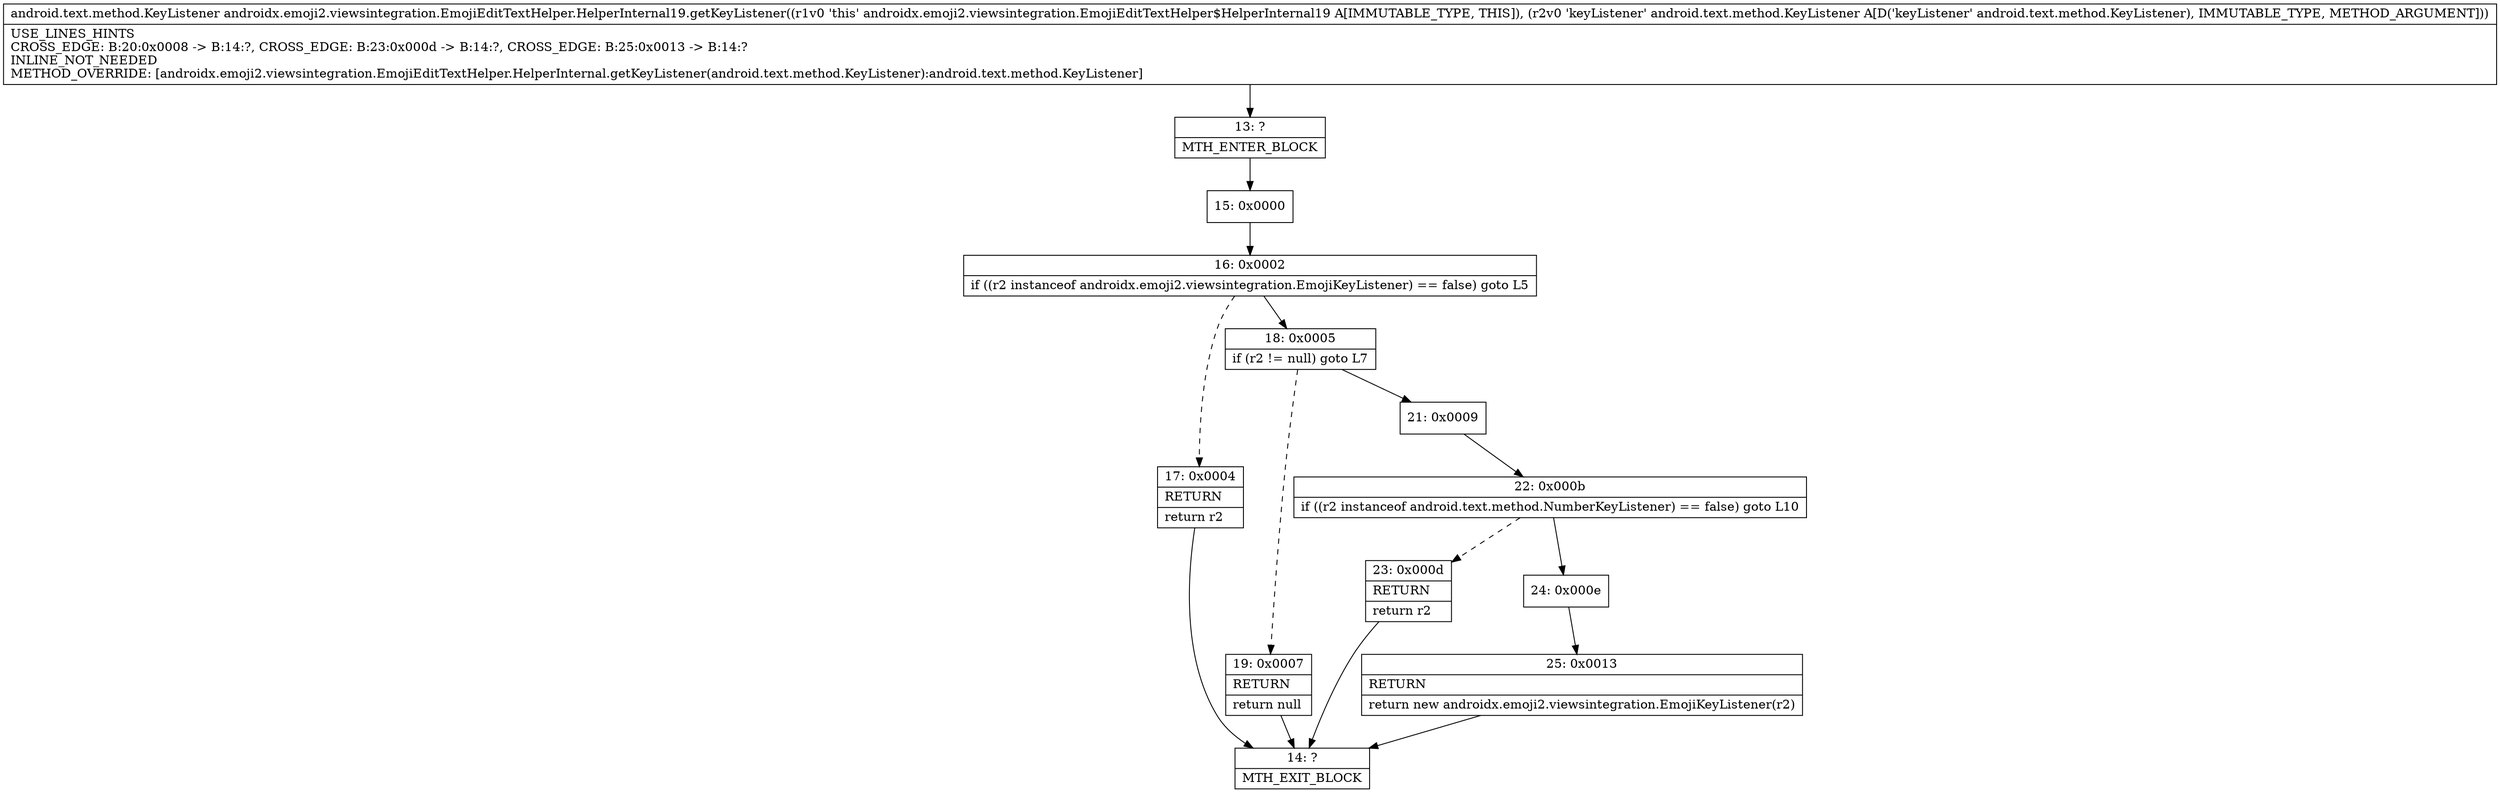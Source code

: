 digraph "CFG forandroidx.emoji2.viewsintegration.EmojiEditTextHelper.HelperInternal19.getKeyListener(Landroid\/text\/method\/KeyListener;)Landroid\/text\/method\/KeyListener;" {
Node_13 [shape=record,label="{13\:\ ?|MTH_ENTER_BLOCK\l}"];
Node_15 [shape=record,label="{15\:\ 0x0000}"];
Node_16 [shape=record,label="{16\:\ 0x0002|if ((r2 instanceof androidx.emoji2.viewsintegration.EmojiKeyListener) == false) goto L5\l}"];
Node_17 [shape=record,label="{17\:\ 0x0004|RETURN\l|return r2\l}"];
Node_14 [shape=record,label="{14\:\ ?|MTH_EXIT_BLOCK\l}"];
Node_18 [shape=record,label="{18\:\ 0x0005|if (r2 != null) goto L7\l}"];
Node_19 [shape=record,label="{19\:\ 0x0007|RETURN\l|return null\l}"];
Node_21 [shape=record,label="{21\:\ 0x0009}"];
Node_22 [shape=record,label="{22\:\ 0x000b|if ((r2 instanceof android.text.method.NumberKeyListener) == false) goto L10\l}"];
Node_23 [shape=record,label="{23\:\ 0x000d|RETURN\l|return r2\l}"];
Node_24 [shape=record,label="{24\:\ 0x000e}"];
Node_25 [shape=record,label="{25\:\ 0x0013|RETURN\l|return new androidx.emoji2.viewsintegration.EmojiKeyListener(r2)\l}"];
MethodNode[shape=record,label="{android.text.method.KeyListener androidx.emoji2.viewsintegration.EmojiEditTextHelper.HelperInternal19.getKeyListener((r1v0 'this' androidx.emoji2.viewsintegration.EmojiEditTextHelper$HelperInternal19 A[IMMUTABLE_TYPE, THIS]), (r2v0 'keyListener' android.text.method.KeyListener A[D('keyListener' android.text.method.KeyListener), IMMUTABLE_TYPE, METHOD_ARGUMENT]))  | USE_LINES_HINTS\lCROSS_EDGE: B:20:0x0008 \-\> B:14:?, CROSS_EDGE: B:23:0x000d \-\> B:14:?, CROSS_EDGE: B:25:0x0013 \-\> B:14:?\lINLINE_NOT_NEEDED\lMETHOD_OVERRIDE: [androidx.emoji2.viewsintegration.EmojiEditTextHelper.HelperInternal.getKeyListener(android.text.method.KeyListener):android.text.method.KeyListener]\l}"];
MethodNode -> Node_13;Node_13 -> Node_15;
Node_15 -> Node_16;
Node_16 -> Node_17[style=dashed];
Node_16 -> Node_18;
Node_17 -> Node_14;
Node_18 -> Node_19[style=dashed];
Node_18 -> Node_21;
Node_19 -> Node_14;
Node_21 -> Node_22;
Node_22 -> Node_23[style=dashed];
Node_22 -> Node_24;
Node_23 -> Node_14;
Node_24 -> Node_25;
Node_25 -> Node_14;
}

